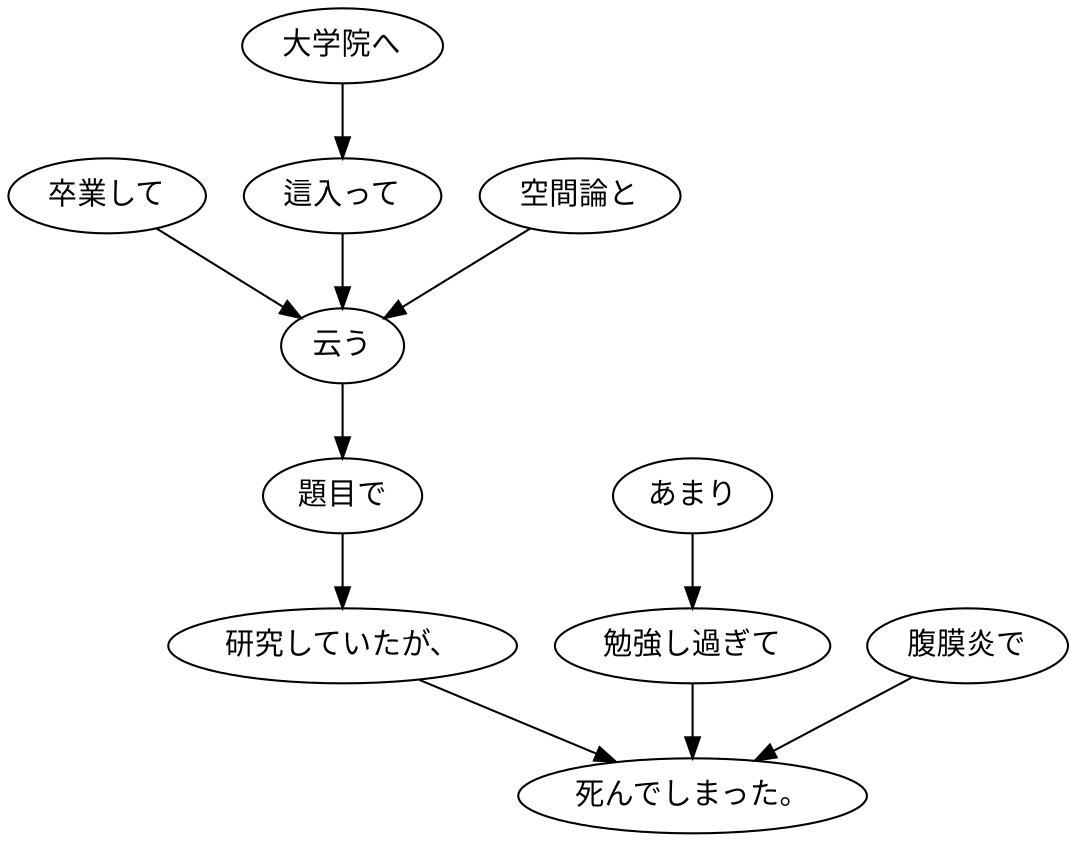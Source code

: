 digraph graph1384 {
	node0 [label="卒業して"];
	node1 [label="大学院へ"];
	node2 [label="這入って"];
	node3 [label="空間論と"];
	node4 [label="云う"];
	node5 [label="題目で"];
	node6 [label="研究していたが、"];
	node7 [label="あまり"];
	node8 [label="勉強し過ぎて"];
	node9 [label="腹膜炎で"];
	node10 [label="死んでしまった。"];
	node0 -> node4;
	node1 -> node2;
	node2 -> node4;
	node3 -> node4;
	node4 -> node5;
	node5 -> node6;
	node6 -> node10;
	node7 -> node8;
	node8 -> node10;
	node9 -> node10;
}
